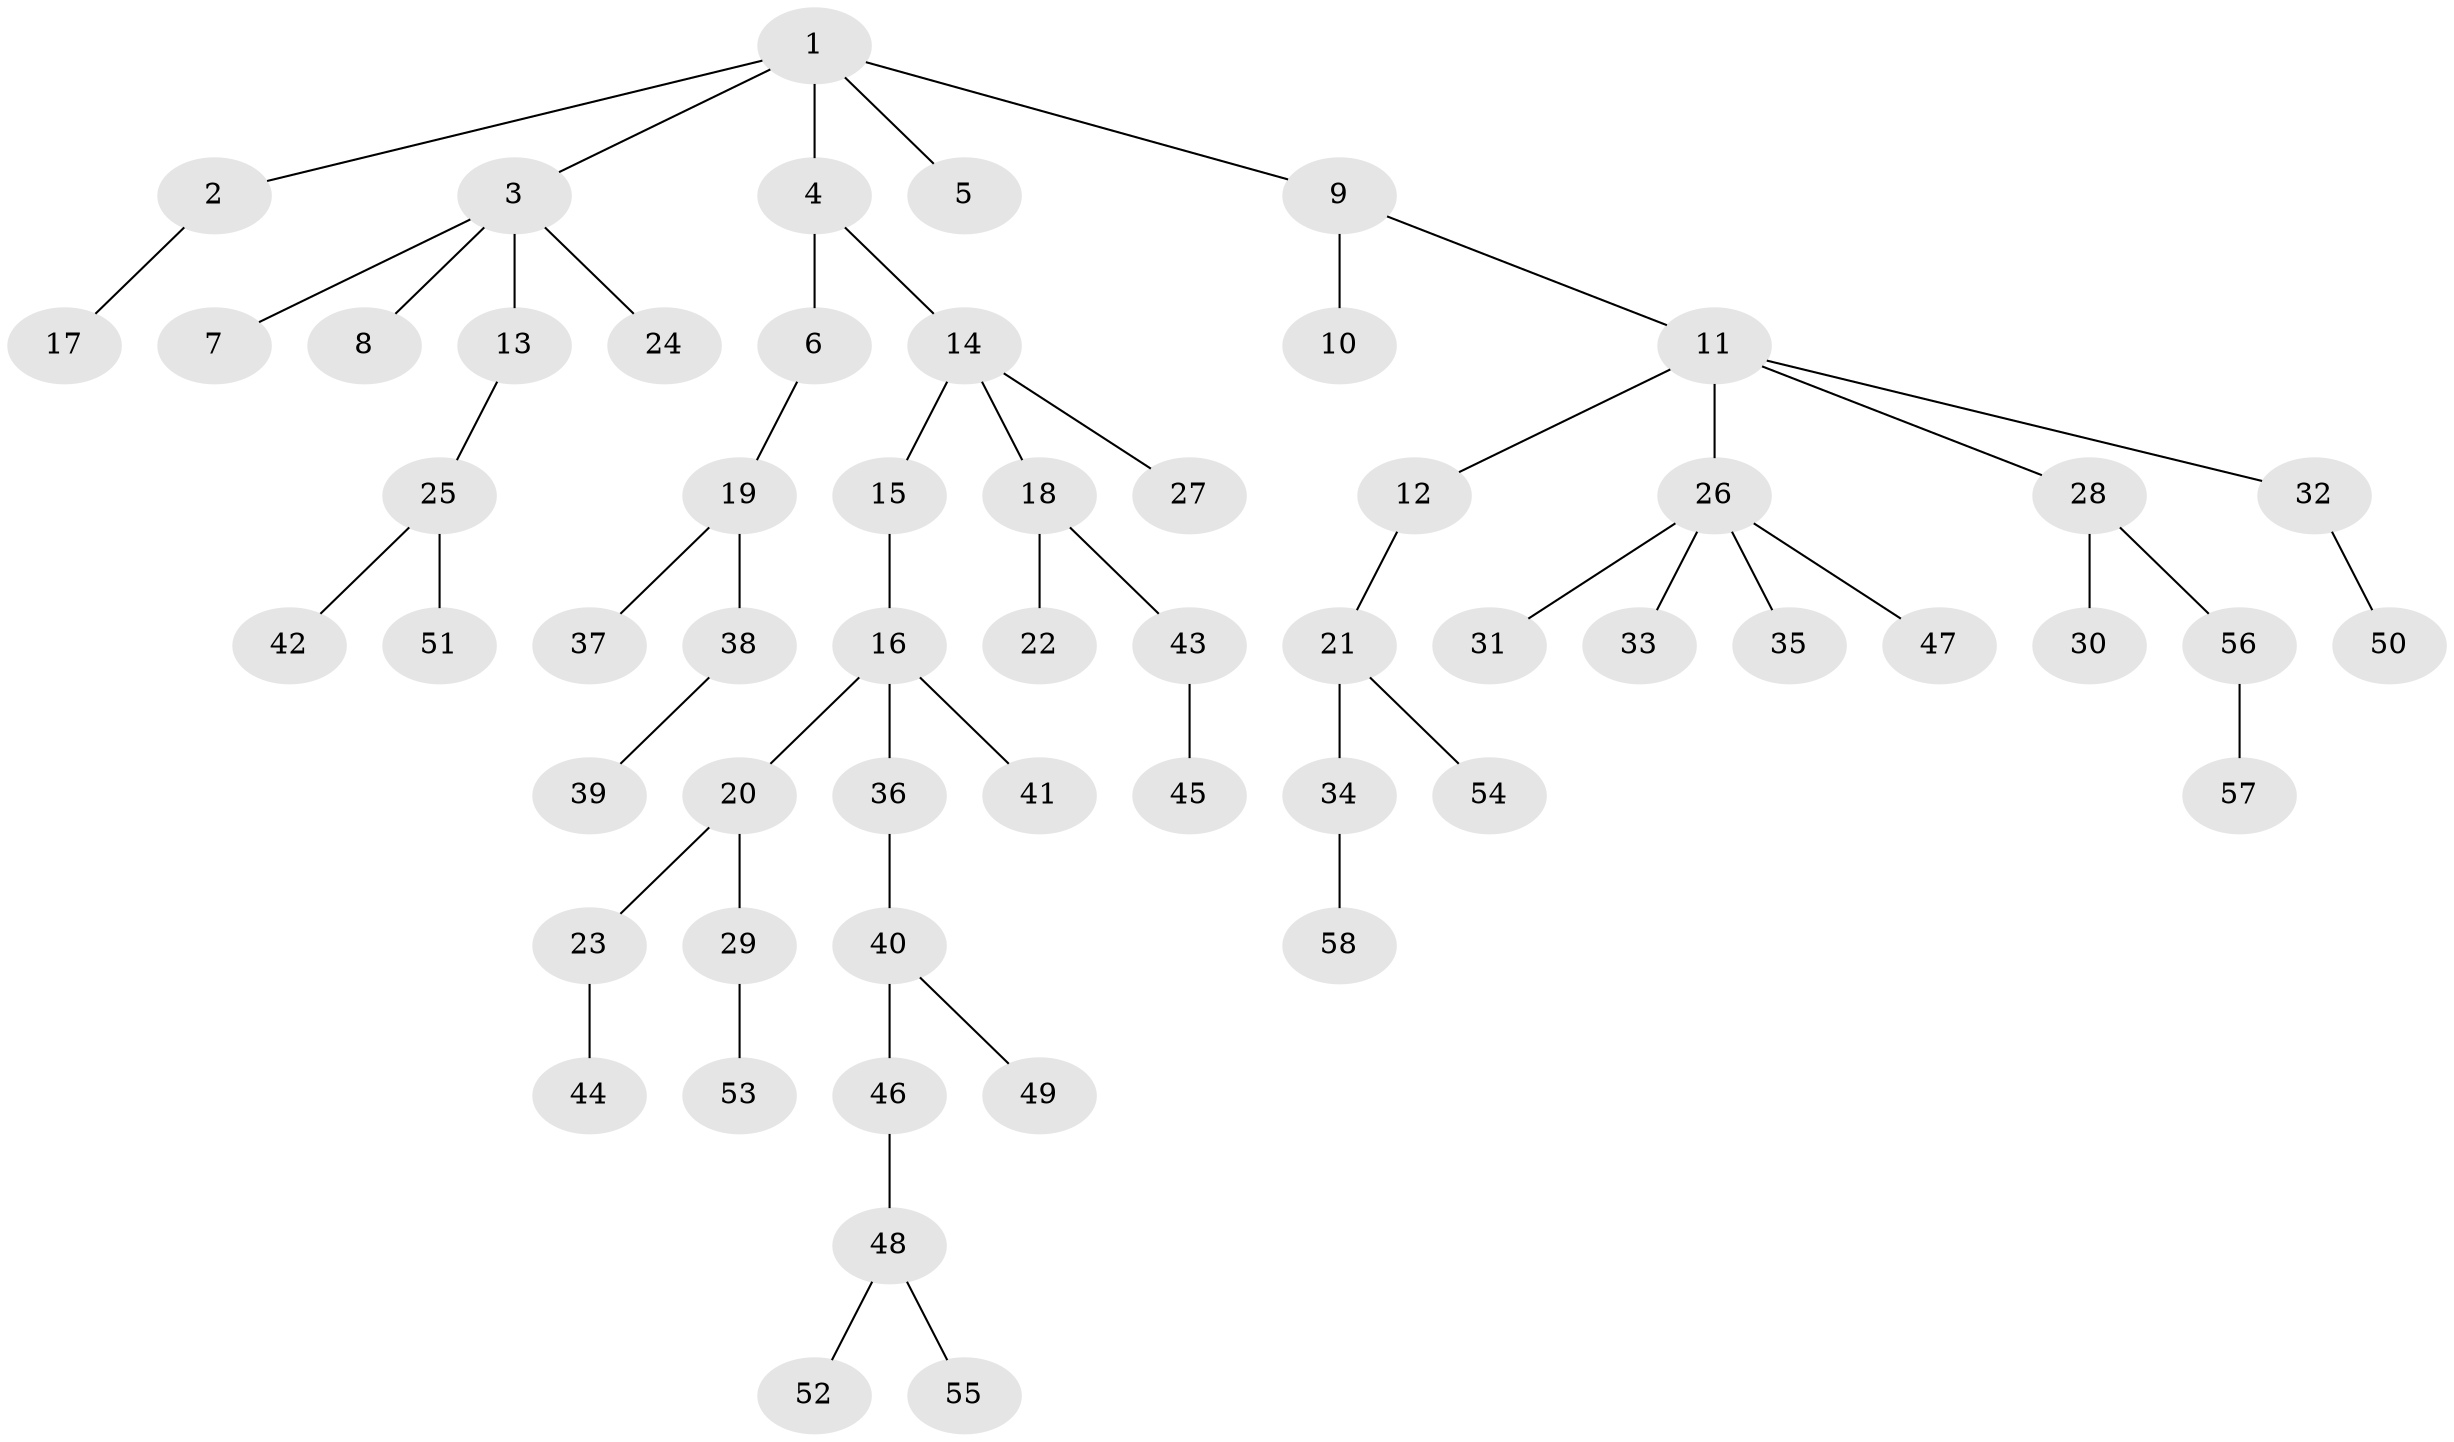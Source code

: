 // Generated by graph-tools (version 1.1) at 2025/11/02/27/25 16:11:27]
// undirected, 58 vertices, 57 edges
graph export_dot {
graph [start="1"]
  node [color=gray90,style=filled];
  1;
  2;
  3;
  4;
  5;
  6;
  7;
  8;
  9;
  10;
  11;
  12;
  13;
  14;
  15;
  16;
  17;
  18;
  19;
  20;
  21;
  22;
  23;
  24;
  25;
  26;
  27;
  28;
  29;
  30;
  31;
  32;
  33;
  34;
  35;
  36;
  37;
  38;
  39;
  40;
  41;
  42;
  43;
  44;
  45;
  46;
  47;
  48;
  49;
  50;
  51;
  52;
  53;
  54;
  55;
  56;
  57;
  58;
  1 -- 2;
  1 -- 3;
  1 -- 4;
  1 -- 5;
  1 -- 9;
  2 -- 17;
  3 -- 7;
  3 -- 8;
  3 -- 13;
  3 -- 24;
  4 -- 6;
  4 -- 14;
  6 -- 19;
  9 -- 10;
  9 -- 11;
  11 -- 12;
  11 -- 26;
  11 -- 28;
  11 -- 32;
  12 -- 21;
  13 -- 25;
  14 -- 15;
  14 -- 18;
  14 -- 27;
  15 -- 16;
  16 -- 20;
  16 -- 36;
  16 -- 41;
  18 -- 22;
  18 -- 43;
  19 -- 37;
  19 -- 38;
  20 -- 23;
  20 -- 29;
  21 -- 34;
  21 -- 54;
  23 -- 44;
  25 -- 42;
  25 -- 51;
  26 -- 31;
  26 -- 33;
  26 -- 35;
  26 -- 47;
  28 -- 30;
  28 -- 56;
  29 -- 53;
  32 -- 50;
  34 -- 58;
  36 -- 40;
  38 -- 39;
  40 -- 46;
  40 -- 49;
  43 -- 45;
  46 -- 48;
  48 -- 52;
  48 -- 55;
  56 -- 57;
}
